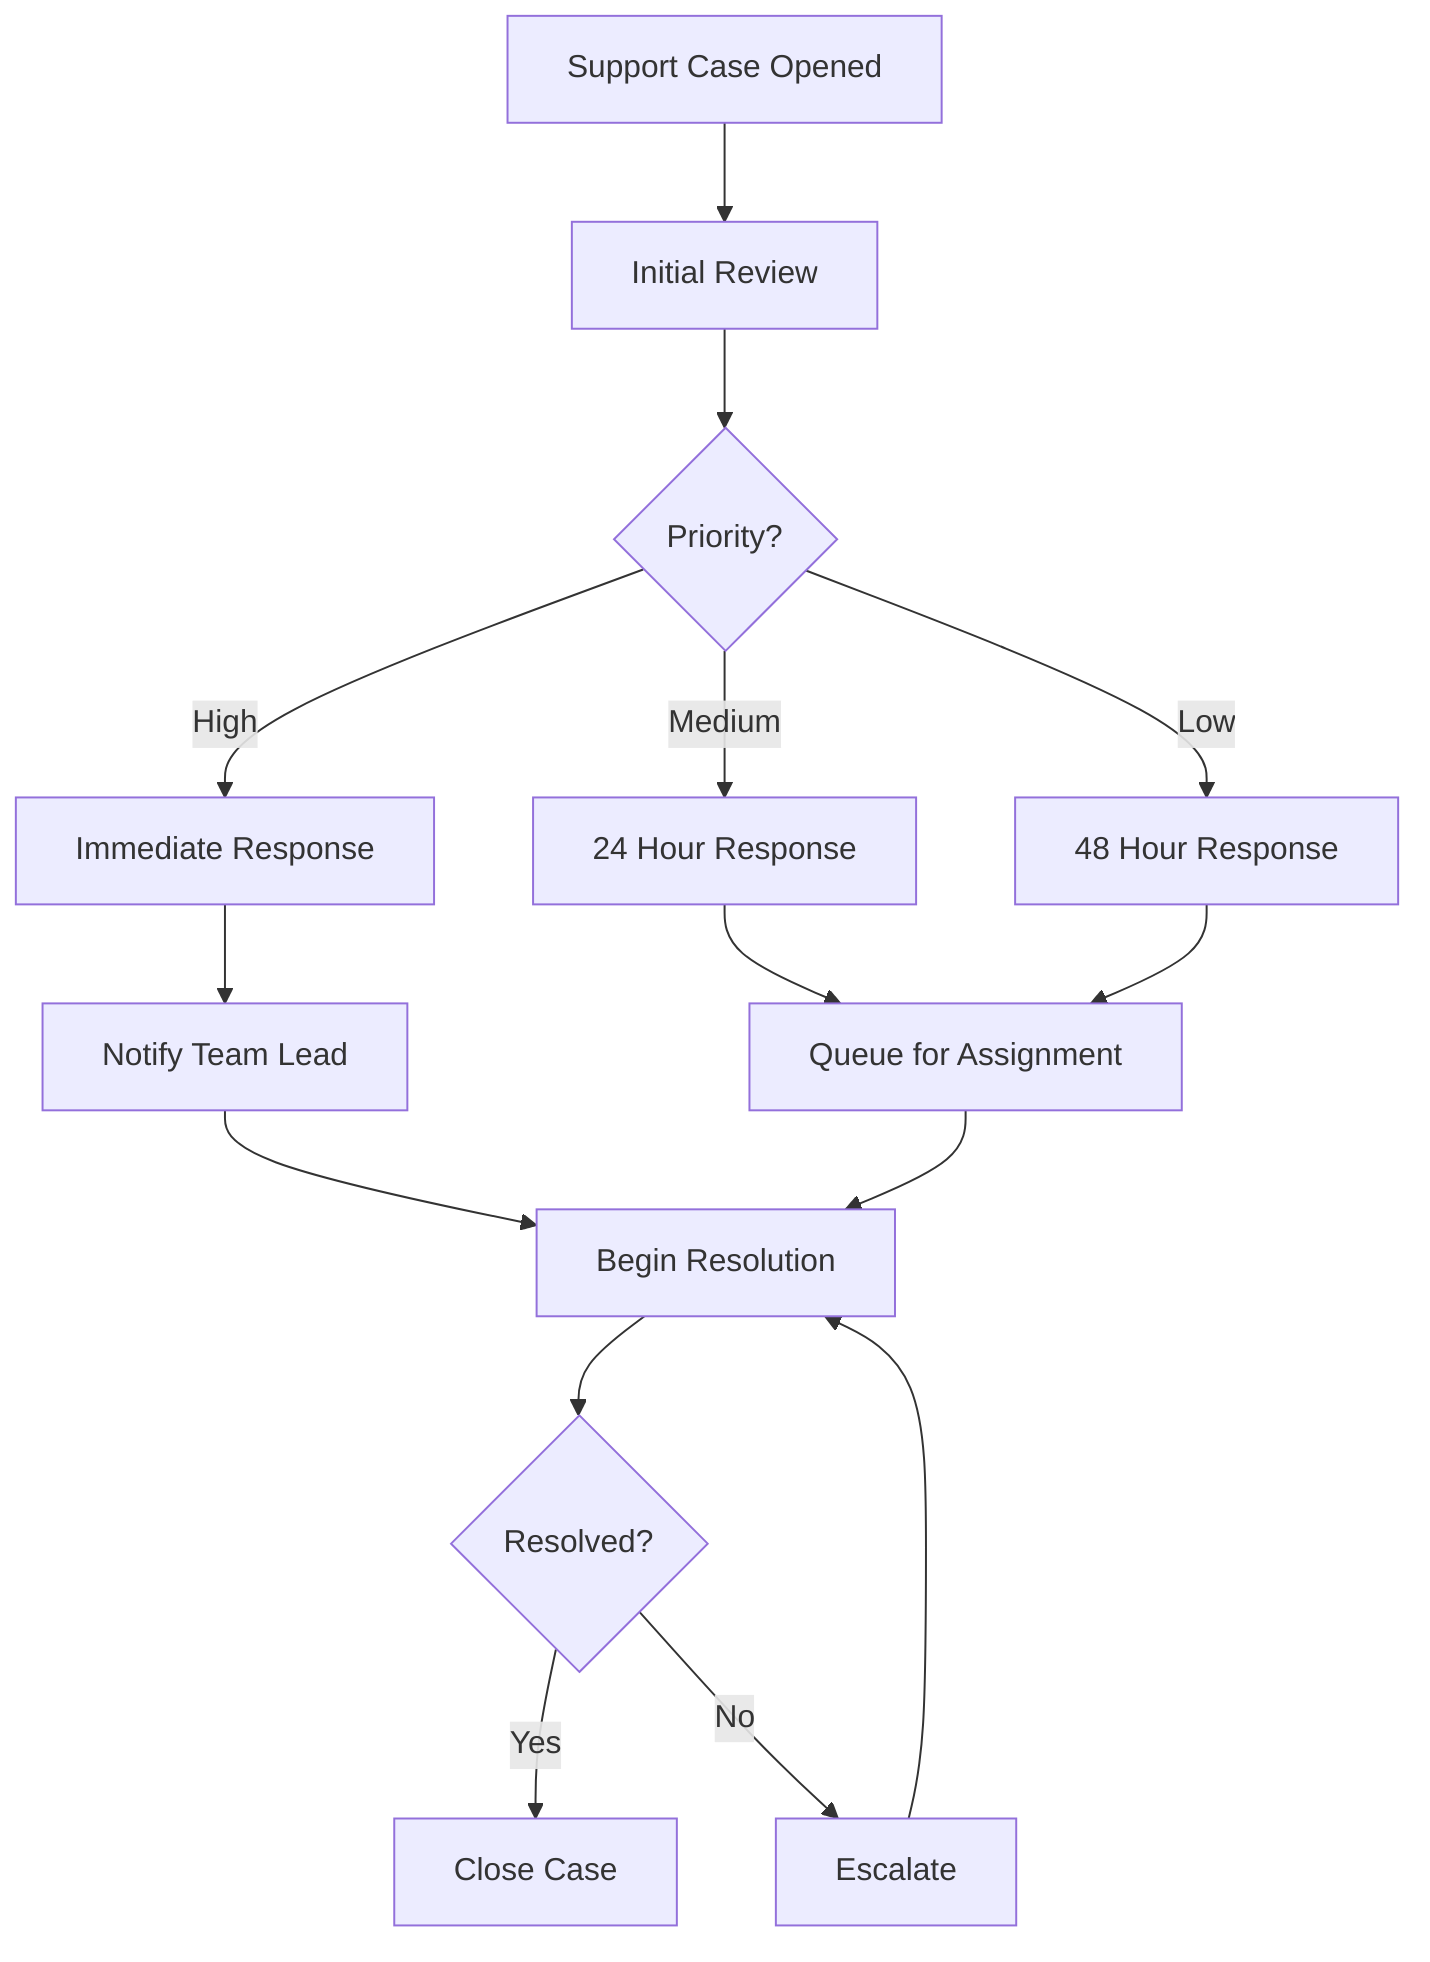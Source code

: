 graph TD
    A[Support Case Opened] --> B[Initial Review]
    B --> C{Priority?}
    C -->|High| D[Immediate Response]
    C -->|Medium| E[24 Hour Response]
    C -->|Low| F[48 Hour Response]
    D --> G[Notify Team Lead]
    E --> H[Queue for Assignment]
    F --> H
    G --> I[Begin Resolution]
    H --> I
    I --> J{Resolved?}
    J -->|Yes| K[Close Case]
    J -->|No| L[Escalate]
    L --> I